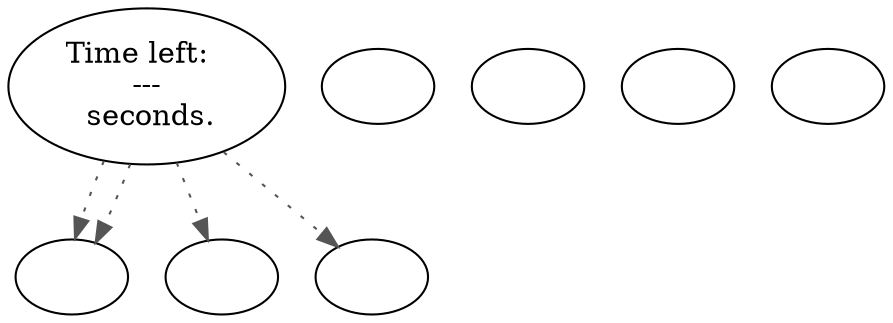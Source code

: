 digraph MBENT {
  "start" [style=filled       fillcolor="#FFFFFF"       color="#000000"]
  "start" -> "Lighting" [style=dotted color="#555555"]
  "start" -> "add_party" [style=dotted color="#555555"]
  "start" -> "Lighting" [style=dotted color="#555555"]
  "start" -> "remove_party" [style=dotted color="#555555"]
  "start" [label="Time left:  \n---\n seconds."]
  "Lighting" [style=filled       fillcolor="#FFFFFF"       color="#000000"]
  "Lighting" [label=""]
  "Darkness" [style=filled       fillcolor="#FFFFFF"       color="#000000"]
  "Darkness" [label=""]
  "add_party" [style=filled       fillcolor="#FFFFFF"       color="#000000"]
  "add_party" [label=""]
  "update_party" [style=filled       fillcolor="#FFFFFF"       color="#000000"]
  "update_party" [label=""]
  "remove_party" [style=filled       fillcolor="#FFFFFF"       color="#000000"]
  "remove_party" [label=""]
  "Invasion" [style=filled       fillcolor="#FFFFFF"       color="#000000"]
  "Invasion" [label=""]
  "radio_kludge" [style=filled       fillcolor="#FFFFFF"       color="#000000"]
  "radio_kludge" [label=""]
}